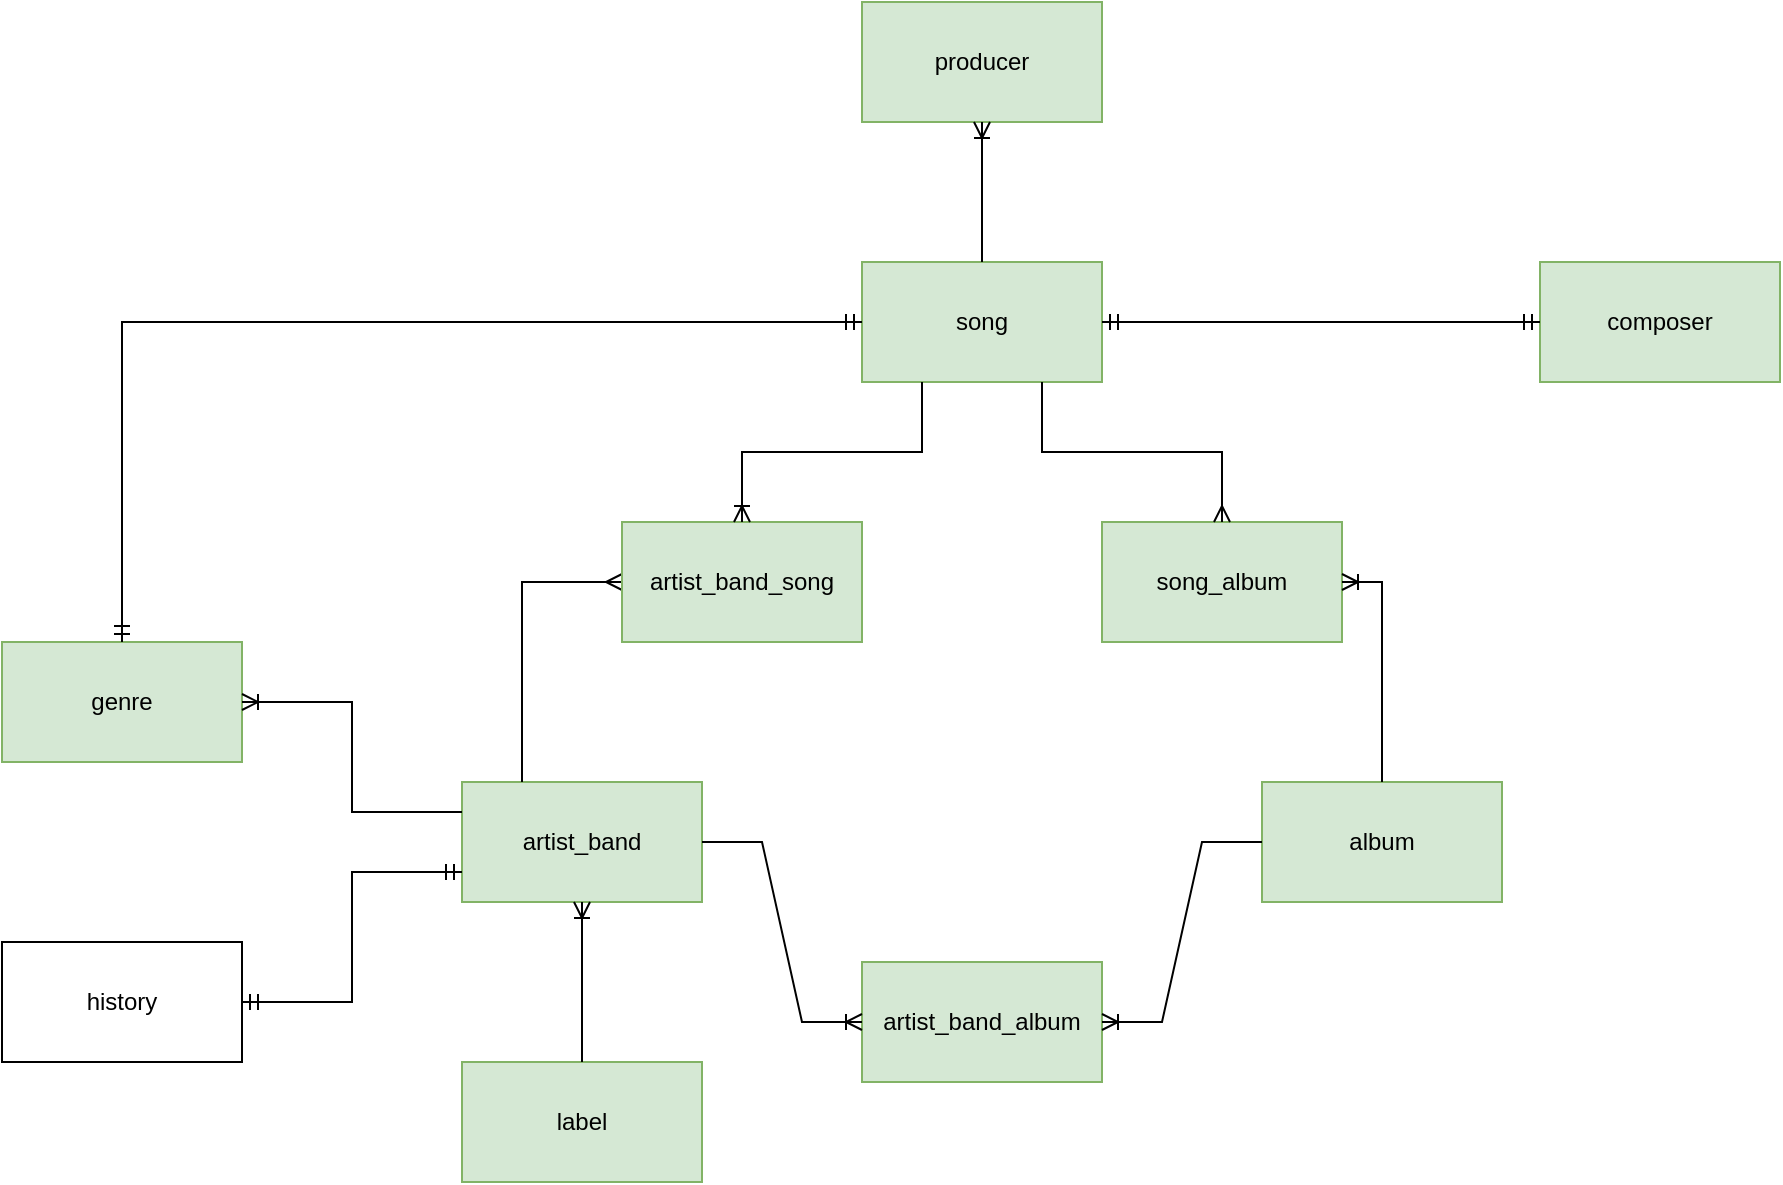<mxfile version="22.1.16" type="github">
  <diagram name="Page-1" id="CrpqMkDRIZQeaA1OXc3l">
    <mxGraphModel dx="1127" dy="1476" grid="1" gridSize="10" guides="1" tooltips="1" connect="1" arrows="1" fold="1" page="1" pageScale="1" pageWidth="1169" pageHeight="827" math="0" shadow="0">
      <root>
        <mxCell id="0" />
        <mxCell id="1" parent="0" />
        <mxCell id="_aldfiEPJMTdTDlrZeso-5" value="artist_band" style="rounded=0;whiteSpace=wrap;html=1;fillColor=#d5e8d4;strokeColor=#82b366;" vertex="1" parent="1">
          <mxGeometry x="630" y="60" width="120" height="60" as="geometry" />
        </mxCell>
        <mxCell id="_aldfiEPJMTdTDlrZeso-6" value="artist_band_album" style="rounded=0;whiteSpace=wrap;html=1;fillColor=#d5e8d4;strokeColor=#82b366;" vertex="1" parent="1">
          <mxGeometry x="830" y="150" width="120" height="60" as="geometry" />
        </mxCell>
        <mxCell id="_aldfiEPJMTdTDlrZeso-7" value="producer" style="rounded=0;whiteSpace=wrap;html=1;fillColor=#d5e8d4;strokeColor=#82b366;" vertex="1" parent="1">
          <mxGeometry x="830" y="-330" width="120" height="60" as="geometry" />
        </mxCell>
        <mxCell id="_aldfiEPJMTdTDlrZeso-8" value="song" style="rounded=0;whiteSpace=wrap;html=1;fillColor=#d5e8d4;strokeColor=#82b366;" vertex="1" parent="1">
          <mxGeometry x="830" y="-200" width="120" height="60" as="geometry" />
        </mxCell>
        <mxCell id="_aldfiEPJMTdTDlrZeso-9" value="genre" style="rounded=0;whiteSpace=wrap;html=1;fillColor=#d5e8d4;strokeColor=#82b366;" vertex="1" parent="1">
          <mxGeometry x="400" y="-10" width="120" height="60" as="geometry" />
        </mxCell>
        <mxCell id="_aldfiEPJMTdTDlrZeso-10" value="label" style="rounded=0;whiteSpace=wrap;html=1;fillColor=#d5e8d4;strokeColor=#82b366;" vertex="1" parent="1">
          <mxGeometry x="630" y="200" width="120" height="60" as="geometry" />
        </mxCell>
        <mxCell id="_aldfiEPJMTdTDlrZeso-11" value="composer" style="rounded=0;whiteSpace=wrap;html=1;fillColor=#d5e8d4;strokeColor=#82b366;" vertex="1" parent="1">
          <mxGeometry x="1169" y="-200" width="120" height="60" as="geometry" />
        </mxCell>
        <mxCell id="_aldfiEPJMTdTDlrZeso-12" value="history" style="rounded=0;whiteSpace=wrap;html=1;" vertex="1" parent="1">
          <mxGeometry x="400" y="140" width="120" height="60" as="geometry" />
        </mxCell>
        <mxCell id="_aldfiEPJMTdTDlrZeso-13" value="" style="edgeStyle=entityRelationEdgeStyle;fontSize=12;html=1;endArrow=ERoneToMany;rounded=0;exitX=1;exitY=0.5;exitDx=0;exitDy=0;entryX=0;entryY=0.5;entryDx=0;entryDy=0;" edge="1" parent="1" source="_aldfiEPJMTdTDlrZeso-5" target="_aldfiEPJMTdTDlrZeso-6">
          <mxGeometry width="100" height="100" relative="1" as="geometry">
            <mxPoint x="780" y="320" as="sourcePoint" />
            <mxPoint x="880" y="220" as="targetPoint" />
          </mxGeometry>
        </mxCell>
        <mxCell id="_aldfiEPJMTdTDlrZeso-14" value="album" style="rounded=0;whiteSpace=wrap;html=1;fillColor=#d5e8d4;strokeColor=#82b366;" vertex="1" parent="1">
          <mxGeometry x="1030" y="60" width="120" height="60" as="geometry" />
        </mxCell>
        <mxCell id="_aldfiEPJMTdTDlrZeso-15" value="" style="edgeStyle=entityRelationEdgeStyle;fontSize=12;html=1;endArrow=ERoneToMany;rounded=0;exitX=0;exitY=0.5;exitDx=0;exitDy=0;entryX=1;entryY=0.5;entryDx=0;entryDy=0;" edge="1" parent="1" source="_aldfiEPJMTdTDlrZeso-14" target="_aldfiEPJMTdTDlrZeso-6">
          <mxGeometry width="100" height="100" relative="1" as="geometry">
            <mxPoint x="780" y="320" as="sourcePoint" />
            <mxPoint x="880" y="220" as="targetPoint" />
          </mxGeometry>
        </mxCell>
        <mxCell id="_aldfiEPJMTdTDlrZeso-16" value="" style="edgeStyle=orthogonalEdgeStyle;fontSize=12;html=1;endArrow=ERmany;rounded=0;exitX=0.25;exitY=0;exitDx=0;exitDy=0;entryX=0;entryY=0.5;entryDx=0;entryDy=0;" edge="1" parent="1" source="_aldfiEPJMTdTDlrZeso-5" target="_aldfiEPJMTdTDlrZeso-17">
          <mxGeometry width="100" height="100" relative="1" as="geometry">
            <mxPoint x="780" y="160" as="sourcePoint" />
            <mxPoint x="880" y="60" as="targetPoint" />
          </mxGeometry>
        </mxCell>
        <mxCell id="_aldfiEPJMTdTDlrZeso-17" value="artist_band_song" style="rounded=0;whiteSpace=wrap;html=1;fillColor=#d5e8d4;strokeColor=#82b366;" vertex="1" parent="1">
          <mxGeometry x="710" y="-70" width="120" height="60" as="geometry" />
        </mxCell>
        <mxCell id="_aldfiEPJMTdTDlrZeso-18" value="song_album" style="rounded=0;whiteSpace=wrap;html=1;fillColor=#d5e8d4;strokeColor=#82b366;" vertex="1" parent="1">
          <mxGeometry x="950" y="-70" width="120" height="60" as="geometry" />
        </mxCell>
        <mxCell id="_aldfiEPJMTdTDlrZeso-19" value="" style="edgeStyle=orthogonalEdgeStyle;fontSize=12;html=1;endArrow=ERoneToMany;rounded=0;exitX=0.25;exitY=1;exitDx=0;exitDy=0;entryX=0.5;entryY=0;entryDx=0;entryDy=0;" edge="1" parent="1" source="_aldfiEPJMTdTDlrZeso-8" target="_aldfiEPJMTdTDlrZeso-17">
          <mxGeometry width="100" height="100" relative="1" as="geometry">
            <mxPoint x="780" y="70" as="sourcePoint" />
            <mxPoint x="880" y="-30" as="targetPoint" />
          </mxGeometry>
        </mxCell>
        <mxCell id="_aldfiEPJMTdTDlrZeso-20" value="" style="edgeStyle=orthogonalEdgeStyle;fontSize=12;html=1;endArrow=ERmany;rounded=0;entryX=0.5;entryY=0;entryDx=0;entryDy=0;exitX=0.75;exitY=1;exitDx=0;exitDy=0;" edge="1" parent="1" source="_aldfiEPJMTdTDlrZeso-8" target="_aldfiEPJMTdTDlrZeso-18">
          <mxGeometry width="100" height="100" relative="1" as="geometry">
            <mxPoint x="780" y="70" as="sourcePoint" />
            <mxPoint x="880" y="-30" as="targetPoint" />
          </mxGeometry>
        </mxCell>
        <mxCell id="_aldfiEPJMTdTDlrZeso-21" value="" style="edgeStyle=orthogonalEdgeStyle;fontSize=12;html=1;endArrow=ERoneToMany;rounded=0;entryX=1;entryY=0.5;entryDx=0;entryDy=0;exitX=0.5;exitY=0;exitDx=0;exitDy=0;" edge="1" parent="1" source="_aldfiEPJMTdTDlrZeso-14" target="_aldfiEPJMTdTDlrZeso-18">
          <mxGeometry width="100" height="100" relative="1" as="geometry">
            <mxPoint x="780" y="70" as="sourcePoint" />
            <mxPoint x="880" y="-30" as="targetPoint" />
          </mxGeometry>
        </mxCell>
        <mxCell id="_aldfiEPJMTdTDlrZeso-22" value="" style="edgeStyle=orthogonalEdgeStyle;fontSize=12;html=1;endArrow=ERoneToMany;rounded=0;exitX=0;exitY=0.25;exitDx=0;exitDy=0;entryX=1;entryY=0.5;entryDx=0;entryDy=0;" edge="1" parent="1" source="_aldfiEPJMTdTDlrZeso-5" target="_aldfiEPJMTdTDlrZeso-9">
          <mxGeometry width="100" height="100" relative="1" as="geometry">
            <mxPoint x="780" y="160" as="sourcePoint" />
            <mxPoint x="880" y="60" as="targetPoint" />
          </mxGeometry>
        </mxCell>
        <mxCell id="_aldfiEPJMTdTDlrZeso-23" value="" style="edgeStyle=orthogonalEdgeStyle;fontSize=12;html=1;endArrow=ERoneToMany;rounded=0;exitX=0.5;exitY=0;exitDx=0;exitDy=0;entryX=0.5;entryY=1;entryDx=0;entryDy=0;" edge="1" parent="1" source="_aldfiEPJMTdTDlrZeso-8" target="_aldfiEPJMTdTDlrZeso-7">
          <mxGeometry width="100" height="100" relative="1" as="geometry">
            <mxPoint x="780" y="-90" as="sourcePoint" />
            <mxPoint x="880" y="-190" as="targetPoint" />
          </mxGeometry>
        </mxCell>
        <mxCell id="_aldfiEPJMTdTDlrZeso-26" value="" style="edgeStyle=orthogonalEdgeStyle;fontSize=12;html=1;endArrow=ERmandOne;startArrow=ERmandOne;rounded=0;entryX=0;entryY=0.75;entryDx=0;entryDy=0;" edge="1" parent="1" source="_aldfiEPJMTdTDlrZeso-12" target="_aldfiEPJMTdTDlrZeso-5">
          <mxGeometry width="100" height="100" relative="1" as="geometry">
            <mxPoint x="780" y="70" as="sourcePoint" />
            <mxPoint x="880" y="-30" as="targetPoint" />
          </mxGeometry>
        </mxCell>
        <mxCell id="_aldfiEPJMTdTDlrZeso-27" value="" style="edgeStyle=entityRelationEdgeStyle;fontSize=12;html=1;endArrow=ERmandOne;startArrow=ERmandOne;rounded=0;entryX=0;entryY=0.5;entryDx=0;entryDy=0;exitX=1;exitY=0.5;exitDx=0;exitDy=0;" edge="1" parent="1" source="_aldfiEPJMTdTDlrZeso-8" target="_aldfiEPJMTdTDlrZeso-11">
          <mxGeometry width="100" height="100" relative="1" as="geometry">
            <mxPoint x="780" y="-10" as="sourcePoint" />
            <mxPoint x="880" y="-110" as="targetPoint" />
          </mxGeometry>
        </mxCell>
        <mxCell id="_aldfiEPJMTdTDlrZeso-29" value="" style="edgeStyle=orthogonalEdgeStyle;fontSize=12;html=1;endArrow=ERmandOne;startArrow=ERmandOne;rounded=0;exitX=0.5;exitY=0;exitDx=0;exitDy=0;entryX=0;entryY=0.5;entryDx=0;entryDy=0;" edge="1" parent="1" source="_aldfiEPJMTdTDlrZeso-9" target="_aldfiEPJMTdTDlrZeso-8">
          <mxGeometry width="100" height="100" relative="1" as="geometry">
            <mxPoint x="780" y="-10" as="sourcePoint" />
            <mxPoint x="880" y="-110" as="targetPoint" />
          </mxGeometry>
        </mxCell>
        <mxCell id="_aldfiEPJMTdTDlrZeso-31" value="" style="edgeStyle=orthogonalEdgeStyle;fontSize=12;html=1;endArrow=ERoneToMany;rounded=0;exitX=0.5;exitY=0;exitDx=0;exitDy=0;entryX=0.5;entryY=1;entryDx=0;entryDy=0;" edge="1" parent="1" source="_aldfiEPJMTdTDlrZeso-10" target="_aldfiEPJMTdTDlrZeso-5">
          <mxGeometry width="100" height="100" relative="1" as="geometry">
            <mxPoint x="530" y="190" as="sourcePoint" />
            <mxPoint x="630" y="90" as="targetPoint" />
          </mxGeometry>
        </mxCell>
      </root>
    </mxGraphModel>
  </diagram>
</mxfile>
